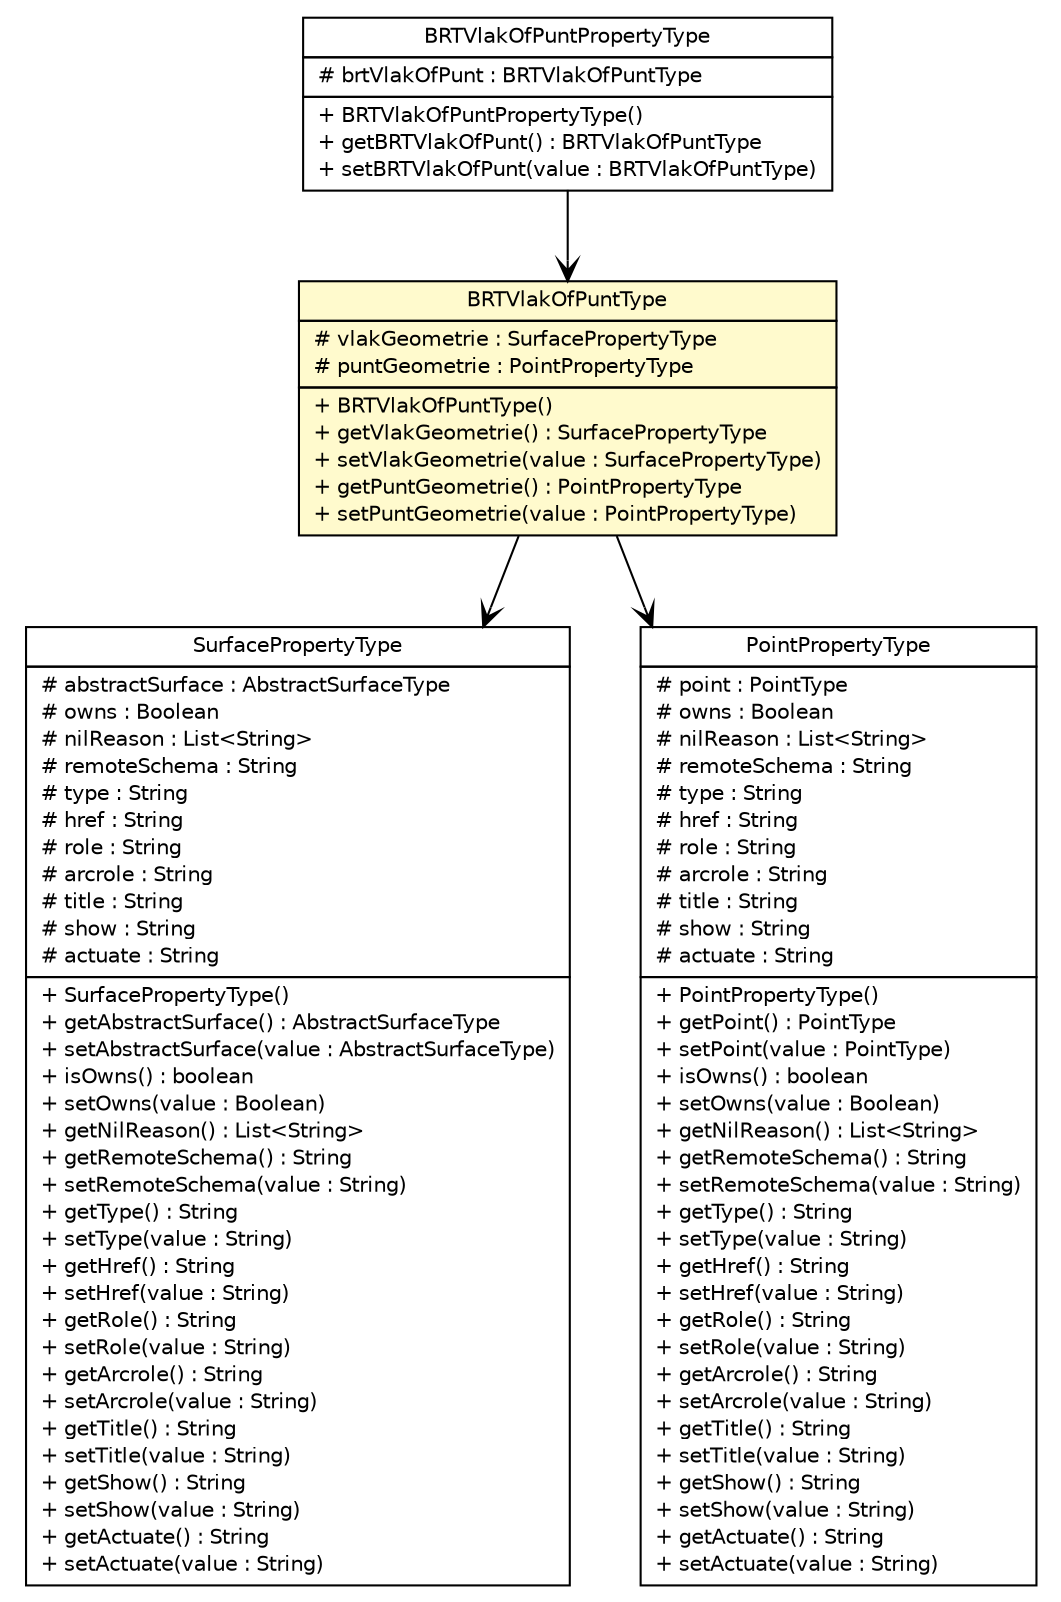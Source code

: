#!/usr/local/bin/dot
#
# Class diagram 
# Generated by UMLGraph version R5_6-24-gf6e263 (http://www.umlgraph.org/)
#

digraph G {
	edge [fontname="Helvetica",fontsize=10,labelfontname="Helvetica",labelfontsize=10];
	node [fontname="Helvetica",fontsize=10,shape=plaintext];
	nodesep=0.25;
	ranksep=0.5;
	// nl.b3p.topnl.top10nl.SurfacePropertyType
	c10909 [label=<<table title="nl.b3p.topnl.top10nl.SurfacePropertyType" border="0" cellborder="1" cellspacing="0" cellpadding="2" port="p" href="./SurfacePropertyType.html">
		<tr><td><table border="0" cellspacing="0" cellpadding="1">
<tr><td align="center" balign="center"> SurfacePropertyType </td></tr>
		</table></td></tr>
		<tr><td><table border="0" cellspacing="0" cellpadding="1">
<tr><td align="left" balign="left"> # abstractSurface : AbstractSurfaceType </td></tr>
<tr><td align="left" balign="left"> # owns : Boolean </td></tr>
<tr><td align="left" balign="left"> # nilReason : List&lt;String&gt; </td></tr>
<tr><td align="left" balign="left"> # remoteSchema : String </td></tr>
<tr><td align="left" balign="left"> # type : String </td></tr>
<tr><td align="left" balign="left"> # href : String </td></tr>
<tr><td align="left" balign="left"> # role : String </td></tr>
<tr><td align="left" balign="left"> # arcrole : String </td></tr>
<tr><td align="left" balign="left"> # title : String </td></tr>
<tr><td align="left" balign="left"> # show : String </td></tr>
<tr><td align="left" balign="left"> # actuate : String </td></tr>
		</table></td></tr>
		<tr><td><table border="0" cellspacing="0" cellpadding="1">
<tr><td align="left" balign="left"> + SurfacePropertyType() </td></tr>
<tr><td align="left" balign="left"> + getAbstractSurface() : AbstractSurfaceType </td></tr>
<tr><td align="left" balign="left"> + setAbstractSurface(value : AbstractSurfaceType) </td></tr>
<tr><td align="left" balign="left"> + isOwns() : boolean </td></tr>
<tr><td align="left" balign="left"> + setOwns(value : Boolean) </td></tr>
<tr><td align="left" balign="left"> + getNilReason() : List&lt;String&gt; </td></tr>
<tr><td align="left" balign="left"> + getRemoteSchema() : String </td></tr>
<tr><td align="left" balign="left"> + setRemoteSchema(value : String) </td></tr>
<tr><td align="left" balign="left"> + getType() : String </td></tr>
<tr><td align="left" balign="left"> + setType(value : String) </td></tr>
<tr><td align="left" balign="left"> + getHref() : String </td></tr>
<tr><td align="left" balign="left"> + setHref(value : String) </td></tr>
<tr><td align="left" balign="left"> + getRole() : String </td></tr>
<tr><td align="left" balign="left"> + setRole(value : String) </td></tr>
<tr><td align="left" balign="left"> + getArcrole() : String </td></tr>
<tr><td align="left" balign="left"> + setArcrole(value : String) </td></tr>
<tr><td align="left" balign="left"> + getTitle() : String </td></tr>
<tr><td align="left" balign="left"> + setTitle(value : String) </td></tr>
<tr><td align="left" balign="left"> + getShow() : String </td></tr>
<tr><td align="left" balign="left"> + setShow(value : String) </td></tr>
<tr><td align="left" balign="left"> + getActuate() : String </td></tr>
<tr><td align="left" balign="left"> + setActuate(value : String) </td></tr>
		</table></td></tr>
		</table>>, URL="./SurfacePropertyType.html", fontname="Helvetica", fontcolor="black", fontsize=10.0];
	// nl.b3p.topnl.top10nl.BRTVlakOfPuntType
	c10929 [label=<<table title="nl.b3p.topnl.top10nl.BRTVlakOfPuntType" border="0" cellborder="1" cellspacing="0" cellpadding="2" port="p" bgcolor="lemonChiffon" href="./BRTVlakOfPuntType.html">
		<tr><td><table border="0" cellspacing="0" cellpadding="1">
<tr><td align="center" balign="center"> BRTVlakOfPuntType </td></tr>
		</table></td></tr>
		<tr><td><table border="0" cellspacing="0" cellpadding="1">
<tr><td align="left" balign="left"> # vlakGeometrie : SurfacePropertyType </td></tr>
<tr><td align="left" balign="left"> # puntGeometrie : PointPropertyType </td></tr>
		</table></td></tr>
		<tr><td><table border="0" cellspacing="0" cellpadding="1">
<tr><td align="left" balign="left"> + BRTVlakOfPuntType() </td></tr>
<tr><td align="left" balign="left"> + getVlakGeometrie() : SurfacePropertyType </td></tr>
<tr><td align="left" balign="left"> + setVlakGeometrie(value : SurfacePropertyType) </td></tr>
<tr><td align="left" balign="left"> + getPuntGeometrie() : PointPropertyType </td></tr>
<tr><td align="left" balign="left"> + setPuntGeometrie(value : PointPropertyType) </td></tr>
		</table></td></tr>
		</table>>, URL="./BRTVlakOfPuntType.html", fontname="Helvetica", fontcolor="black", fontsize=10.0];
	// nl.b3p.topnl.top10nl.PointPropertyType
	c10950 [label=<<table title="nl.b3p.topnl.top10nl.PointPropertyType" border="0" cellborder="1" cellspacing="0" cellpadding="2" port="p" href="./PointPropertyType.html">
		<tr><td><table border="0" cellspacing="0" cellpadding="1">
<tr><td align="center" balign="center"> PointPropertyType </td></tr>
		</table></td></tr>
		<tr><td><table border="0" cellspacing="0" cellpadding="1">
<tr><td align="left" balign="left"> # point : PointType </td></tr>
<tr><td align="left" balign="left"> # owns : Boolean </td></tr>
<tr><td align="left" balign="left"> # nilReason : List&lt;String&gt; </td></tr>
<tr><td align="left" balign="left"> # remoteSchema : String </td></tr>
<tr><td align="left" balign="left"> # type : String </td></tr>
<tr><td align="left" balign="left"> # href : String </td></tr>
<tr><td align="left" balign="left"> # role : String </td></tr>
<tr><td align="left" balign="left"> # arcrole : String </td></tr>
<tr><td align="left" balign="left"> # title : String </td></tr>
<tr><td align="left" balign="left"> # show : String </td></tr>
<tr><td align="left" balign="left"> # actuate : String </td></tr>
		</table></td></tr>
		<tr><td><table border="0" cellspacing="0" cellpadding="1">
<tr><td align="left" balign="left"> + PointPropertyType() </td></tr>
<tr><td align="left" balign="left"> + getPoint() : PointType </td></tr>
<tr><td align="left" balign="left"> + setPoint(value : PointType) </td></tr>
<tr><td align="left" balign="left"> + isOwns() : boolean </td></tr>
<tr><td align="left" balign="left"> + setOwns(value : Boolean) </td></tr>
<tr><td align="left" balign="left"> + getNilReason() : List&lt;String&gt; </td></tr>
<tr><td align="left" balign="left"> + getRemoteSchema() : String </td></tr>
<tr><td align="left" balign="left"> + setRemoteSchema(value : String) </td></tr>
<tr><td align="left" balign="left"> + getType() : String </td></tr>
<tr><td align="left" balign="left"> + setType(value : String) </td></tr>
<tr><td align="left" balign="left"> + getHref() : String </td></tr>
<tr><td align="left" balign="left"> + setHref(value : String) </td></tr>
<tr><td align="left" balign="left"> + getRole() : String </td></tr>
<tr><td align="left" balign="left"> + setRole(value : String) </td></tr>
<tr><td align="left" balign="left"> + getArcrole() : String </td></tr>
<tr><td align="left" balign="left"> + setArcrole(value : String) </td></tr>
<tr><td align="left" balign="left"> + getTitle() : String </td></tr>
<tr><td align="left" balign="left"> + setTitle(value : String) </td></tr>
<tr><td align="left" balign="left"> + getShow() : String </td></tr>
<tr><td align="left" balign="left"> + setShow(value : String) </td></tr>
<tr><td align="left" balign="left"> + getActuate() : String </td></tr>
<tr><td align="left" balign="left"> + setActuate(value : String) </td></tr>
		</table></td></tr>
		</table>>, URL="./PointPropertyType.html", fontname="Helvetica", fontcolor="black", fontsize=10.0];
	// nl.b3p.topnl.top10nl.BRTVlakOfPuntPropertyType
	c10961 [label=<<table title="nl.b3p.topnl.top10nl.BRTVlakOfPuntPropertyType" border="0" cellborder="1" cellspacing="0" cellpadding="2" port="p" href="./BRTVlakOfPuntPropertyType.html">
		<tr><td><table border="0" cellspacing="0" cellpadding="1">
<tr><td align="center" balign="center"> BRTVlakOfPuntPropertyType </td></tr>
		</table></td></tr>
		<tr><td><table border="0" cellspacing="0" cellpadding="1">
<tr><td align="left" balign="left"> # brtVlakOfPunt : BRTVlakOfPuntType </td></tr>
		</table></td></tr>
		<tr><td><table border="0" cellspacing="0" cellpadding="1">
<tr><td align="left" balign="left"> + BRTVlakOfPuntPropertyType() </td></tr>
<tr><td align="left" balign="left"> + getBRTVlakOfPunt() : BRTVlakOfPuntType </td></tr>
<tr><td align="left" balign="left"> + setBRTVlakOfPunt(value : BRTVlakOfPuntType) </td></tr>
		</table></td></tr>
		</table>>, URL="./BRTVlakOfPuntPropertyType.html", fontname="Helvetica", fontcolor="black", fontsize=10.0];
	// nl.b3p.topnl.top10nl.BRTVlakOfPuntType NAVASSOC nl.b3p.topnl.top10nl.SurfacePropertyType
	c10929:p -> c10909:p [taillabel="", label="", headlabel="", fontname="Helvetica", fontcolor="black", fontsize=10.0, color="black", arrowhead=open];
	// nl.b3p.topnl.top10nl.BRTVlakOfPuntType NAVASSOC nl.b3p.topnl.top10nl.PointPropertyType
	c10929:p -> c10950:p [taillabel="", label="", headlabel="", fontname="Helvetica", fontcolor="black", fontsize=10.0, color="black", arrowhead=open];
	// nl.b3p.topnl.top10nl.BRTVlakOfPuntPropertyType NAVASSOC nl.b3p.topnl.top10nl.BRTVlakOfPuntType
	c10961:p -> c10929:p [taillabel="", label="", headlabel="", fontname="Helvetica", fontcolor="black", fontsize=10.0, color="black", arrowhead=open];
}

